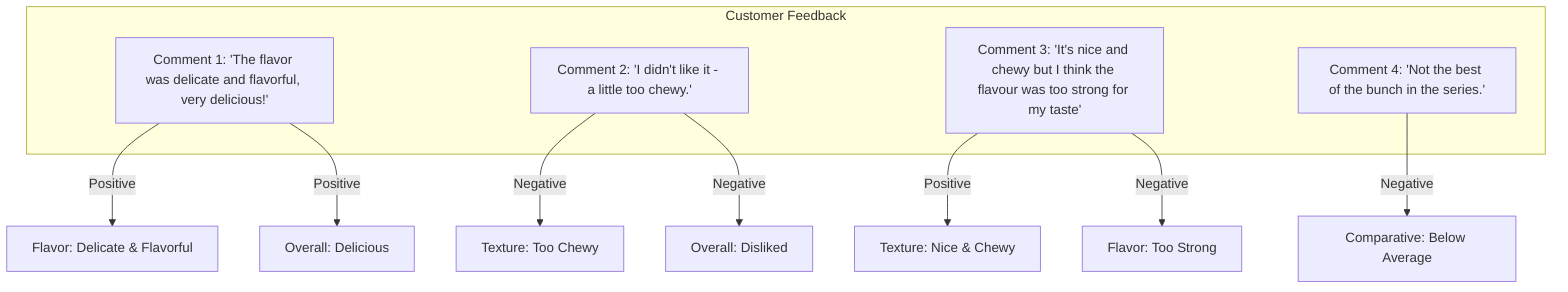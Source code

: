 flowchart TD
    subgraph "Customer Feedback"
    A["Comment 1: 'The flavor was delicate and flavorful, very delicious!'"]
    B["Comment 2: 'I didn't like it - a little too chewy.'"]
    C["Comment 3: 'It's nice and chewy but I think the flavour was too strong for my taste'"]
    D["Comment 4: 'Not the best of the bunch in the series.'"]
    end
    
    A --> |Positive| E[Flavor: Delicate & Flavorful]
    A --> |Positive| F[Overall: Delicious]
    
    B --> |Negative| G[Texture: Too Chewy]
    B --> |Negative| H[Overall: Disliked]
    
    C --> |Positive| I[Texture: Nice & Chewy]
    C --> |Negative| J[Flavor: Too Strong]
    
    D --> |Negative| K[Comparative: Below Average]